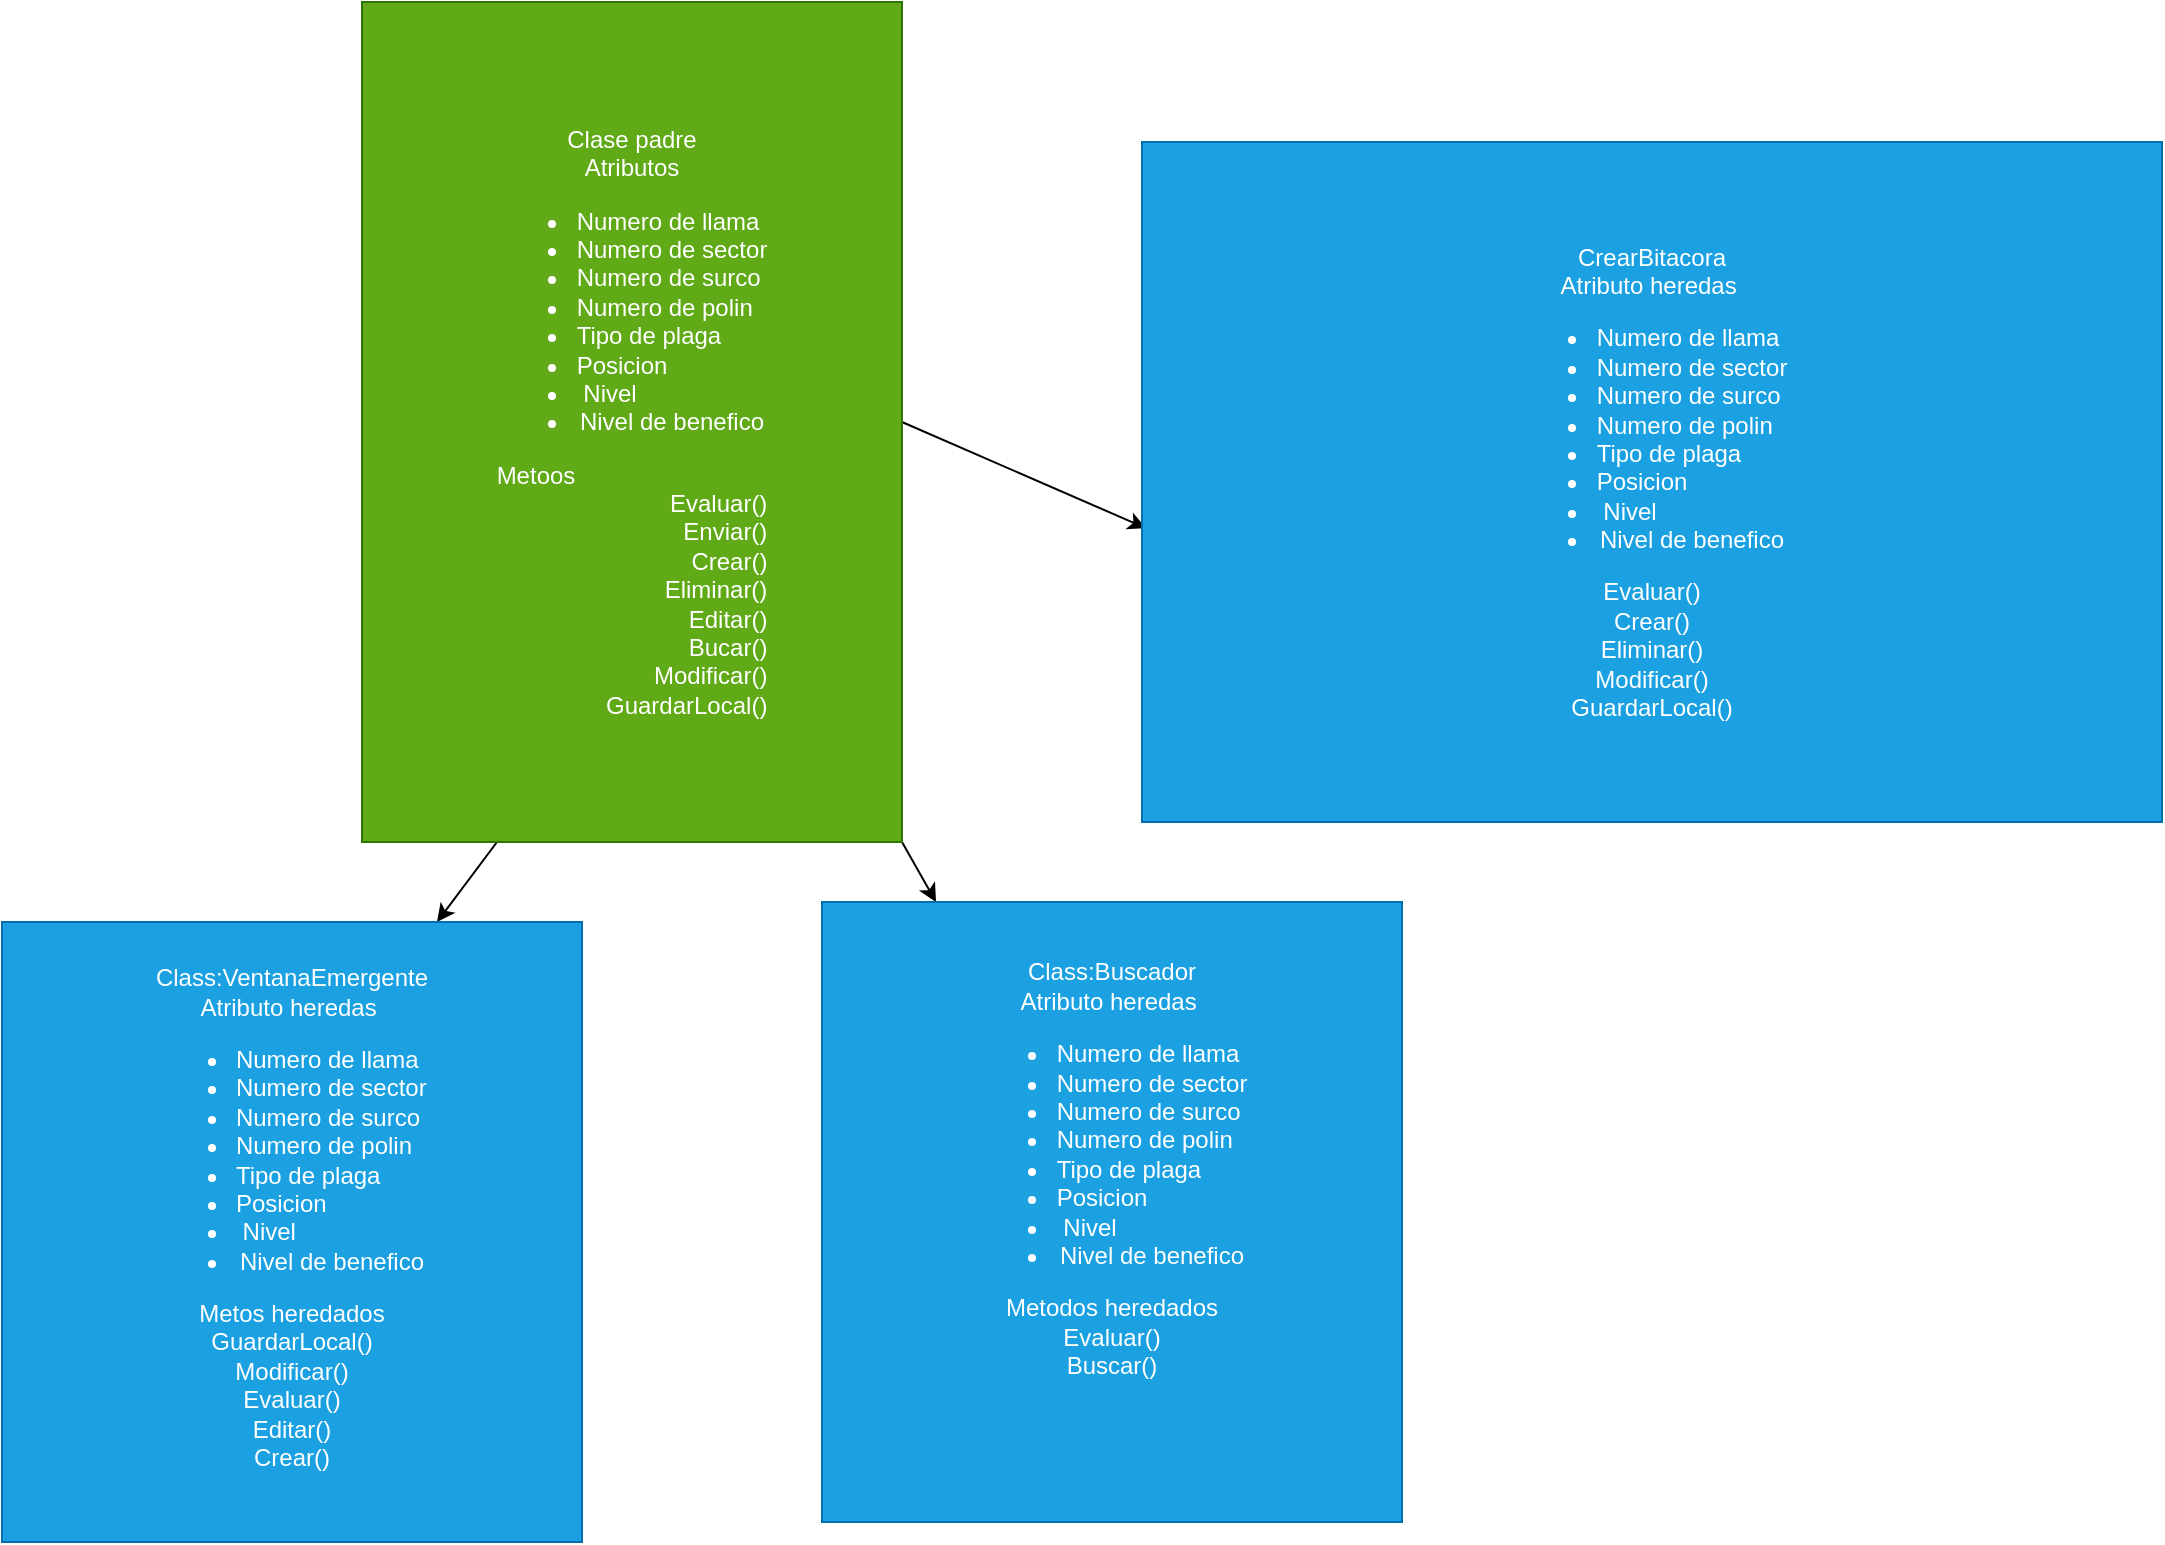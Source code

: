 <mxfile>
    <diagram id="2ETDcY1eeTD1ox8qQBwi" name="Page-1">
        <mxGraphModel dx="832" dy="2675" grid="1" gridSize="10" guides="1" tooltips="1" connect="1" arrows="1" fold="1" page="1" pageScale="1" pageWidth="850" pageHeight="1100" math="0" shadow="0">
            <root>
                <mxCell id="0"/>
                <mxCell id="1" parent="0"/>
                <mxCell id="4" style="edgeStyle=none;html=1;exitX=0.25;exitY=1;exitDx=0;exitDy=0;entryX=0.75;entryY=0;entryDx=0;entryDy=0;" edge="1" parent="1" source="2" target="3">
                    <mxGeometry relative="1" as="geometry"/>
                </mxCell>
                <mxCell id="6" style="edgeStyle=none;html=1;exitX=1;exitY=1;exitDx=0;exitDy=0;" edge="1" parent="1" source="2" target="5">
                    <mxGeometry relative="1" as="geometry"/>
                </mxCell>
                <mxCell id="10" style="edgeStyle=none;html=1;exitX=1;exitY=0.5;exitDx=0;exitDy=0;entryX=0.004;entryY=0.568;entryDx=0;entryDy=0;entryPerimeter=0;" edge="1" parent="1" source="2" target="8">
                    <mxGeometry relative="1" as="geometry"/>
                </mxCell>
                <mxCell id="2" value="Clase padre&lt;br&gt;Atributos&lt;br&gt;&lt;ul&gt;&lt;li style=&quot;text-align: left;&quot;&gt;Numero de llama&lt;/li&gt;&lt;li style=&quot;text-align: left;&quot;&gt;Numero de sector&lt;/li&gt;&lt;li style=&quot;text-align: left;&quot;&gt;Numero de surco&lt;/li&gt;&lt;li style=&quot;text-align: left;&quot;&gt;Numero de polin&lt;/li&gt;&lt;li style=&quot;text-align: left;&quot;&gt;Tipo de plaga&lt;/li&gt;&lt;li style=&quot;text-align: left;&quot;&gt;Posicion&lt;/li&gt;&lt;li style=&quot;text-align: left;&quot;&gt;&amp;nbsp;Nivel&lt;/li&gt;&lt;li style=&quot;&quot;&gt;Nivel de benefico&lt;/li&gt;&lt;/ul&gt;&lt;div style=&quot;text-align: left;&quot;&gt;Metoos&lt;/div&gt;&lt;div style=&quot;text-align: right;&quot;&gt;Evaluar()&lt;/div&gt;&lt;div style=&quot;text-align: right;&quot;&gt;Enviar()&lt;/div&gt;&lt;div style=&quot;text-align: right;&quot;&gt;Crear()&lt;/div&gt;&lt;div style=&quot;text-align: right;&quot;&gt;Eliminar()&lt;/div&gt;&lt;div style=&quot;text-align: right;&quot;&gt;Editar()&lt;/div&gt;&lt;div style=&quot;text-align: right;&quot;&gt;Bucar()&lt;/div&gt;&lt;div style=&quot;text-align: right;&quot;&gt;Modificar()&lt;/div&gt;&lt;div style=&quot;text-align: right;&quot;&gt;GuardarLocal()&lt;/div&gt;" style="whiteSpace=wrap;html=1;fillColor=#60a917;fontColor=#ffffff;strokeColor=#2D7600;" parent="1" vertex="1">
                    <mxGeometry x="240" y="-1120" width="270" height="420" as="geometry"/>
                </mxCell>
                <mxCell id="3" value="Class:VentanaEmergente&lt;br&gt;Atributo heredas&amp;nbsp;&lt;br&gt;&lt;ul&gt;&lt;li style=&quot;text-align: left;&quot;&gt;Numero de llama&lt;/li&gt;&lt;li style=&quot;text-align: left;&quot;&gt;Numero de sector&lt;/li&gt;&lt;li style=&quot;text-align: left;&quot;&gt;Numero de surco&lt;/li&gt;&lt;li style=&quot;text-align: left;&quot;&gt;Numero de polin&lt;/li&gt;&lt;li style=&quot;text-align: left;&quot;&gt;Tipo de plaga&lt;/li&gt;&lt;li style=&quot;text-align: left;&quot;&gt;Posicion&lt;/li&gt;&lt;li style=&quot;text-align: left;&quot;&gt;&amp;nbsp;Nivel&lt;/li&gt;&lt;li&gt;Nivel de benefico&lt;/li&gt;&lt;/ul&gt;&lt;div&gt;Metos heredados&lt;/div&gt;&lt;div&gt;GuardarLocal()&lt;/div&gt;&lt;div&gt;Modificar()&lt;/div&gt;&lt;div&gt;Evaluar()&lt;/div&gt;&lt;div&gt;Editar()&lt;/div&gt;&lt;div&gt;Crear()&lt;/div&gt;&lt;div&gt;&lt;br&gt;&lt;/div&gt;" style="whiteSpace=wrap;html=1;fillColor=#1ba1e2;fontColor=#ffffff;strokeColor=#006EAF;" vertex="1" parent="1">
                    <mxGeometry x="60" y="-660" width="290" height="310" as="geometry"/>
                </mxCell>
                <mxCell id="5" value="Class:Buscador&lt;br&gt;Atributo heredas&amp;nbsp;&lt;br&gt;&lt;ul&gt;&lt;li style=&quot;text-align: left;&quot;&gt;Numero de llama&lt;/li&gt;&lt;li style=&quot;text-align: left;&quot;&gt;Numero de sector&lt;/li&gt;&lt;li style=&quot;text-align: left;&quot;&gt;Numero de surco&lt;/li&gt;&lt;li style=&quot;text-align: left;&quot;&gt;Numero de polin&lt;/li&gt;&lt;li style=&quot;text-align: left;&quot;&gt;Tipo de plaga&lt;/li&gt;&lt;li style=&quot;text-align: left;&quot;&gt;Posicion&lt;/li&gt;&lt;li style=&quot;text-align: left;&quot;&gt;&amp;nbsp;Nivel&lt;/li&gt;&lt;li&gt;Nivel de benefico&lt;/li&gt;&lt;/ul&gt;&lt;div&gt;Metodos heredados&lt;/div&gt;&lt;div&gt;Evaluar()&lt;/div&gt;&lt;div&gt;Buscar()&lt;/div&gt;&lt;div&gt;&lt;br&gt;&lt;/div&gt;&lt;div&gt;&lt;br&gt;&lt;/div&gt;&lt;div&gt;&lt;br&gt;&lt;/div&gt;" style="whiteSpace=wrap;html=1;fillColor=#1ba1e2;fontColor=#ffffff;strokeColor=#006EAF;" vertex="1" parent="1">
                    <mxGeometry x="470" y="-670" width="290" height="310" as="geometry"/>
                </mxCell>
                <mxCell id="8" value="CrearBitacora&lt;br&gt;Atributo heredas&amp;nbsp;&lt;br&gt;&lt;ul&gt;&lt;li style=&quot;text-align: left;&quot;&gt;Numero de llama&lt;/li&gt;&lt;li style=&quot;text-align: left;&quot;&gt;Numero de sector&lt;/li&gt;&lt;li style=&quot;text-align: left;&quot;&gt;Numero de surco&lt;/li&gt;&lt;li style=&quot;text-align: left;&quot;&gt;Numero de polin&lt;/li&gt;&lt;li style=&quot;text-align: left;&quot;&gt;Tipo de plaga&lt;/li&gt;&lt;li style=&quot;text-align: left;&quot;&gt;Posicion&lt;/li&gt;&lt;li style=&quot;text-align: left;&quot;&gt;&amp;nbsp;Nivel&lt;/li&gt;&lt;li&gt;Nivel de benefico&lt;/li&gt;&lt;/ul&gt;&lt;div&gt;Evaluar()&lt;/div&gt;&lt;div&gt;Crear()&lt;/div&gt;&lt;div&gt;Eliminar()&lt;/div&gt;&lt;div&gt;Modificar()&lt;/div&gt;&lt;div&gt;GuardarLocal()&lt;/div&gt;" style="whiteSpace=wrap;html=1;fillColor=#1ba1e2;fontColor=#ffffff;strokeColor=#006EAF;" vertex="1" parent="1">
                    <mxGeometry x="630" y="-1050" width="510" height="340" as="geometry"/>
                </mxCell>
            </root>
        </mxGraphModel>
    </diagram>
</mxfile>